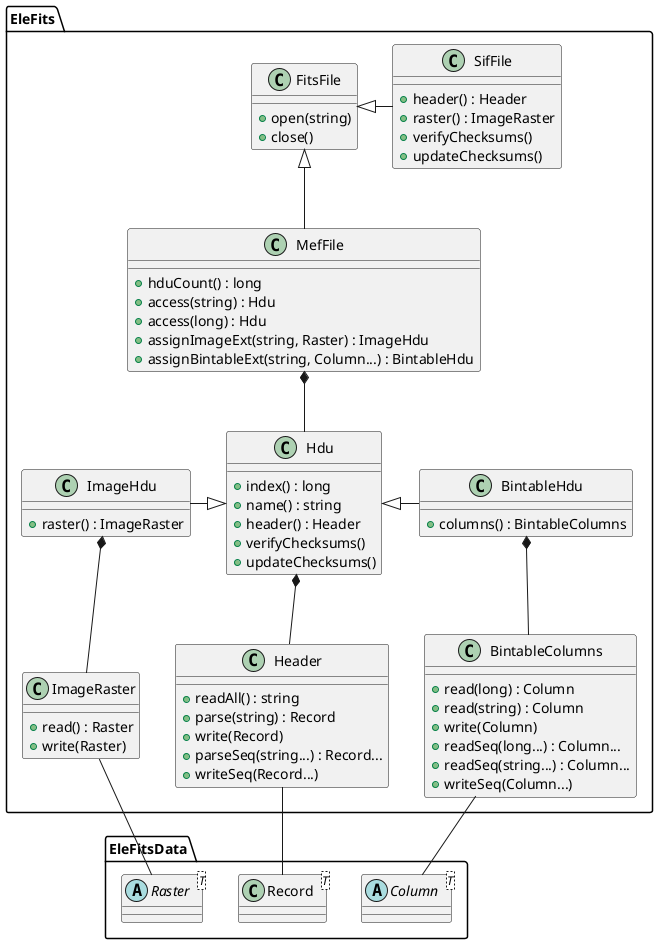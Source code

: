 @startuml
package EleFitsData {

class Record<T> {
}

abstract class Raster<T> {
}

abstract class Column<T> {
}

}

package EleFits {

class FitsFile {
+ open(string)
+ close()
}

class SifFile {
+ header() : Header
+ raster() : ImageRaster
+ verifyChecksums()
+ updateChecksums()
}

class MefFile {
+ hduCount() : long
+ access(string) : Hdu
+ access(long) : Hdu
+ assignImageExt(string, Raster) : ImageHdu
+ assignBintableExt(string, Column...) : BintableHdu
}

class Hdu {
+ index() : long
+ name() : string
+ header() : Header
+ verifyChecksums()
+ updateChecksums()
}

class ImageHdu {
+ raster() : ImageRaster
}

class BintableHdu {
+ columns() : BintableColumns
}

class Header {
+ readAll() : string
+ parse(string) : Record
+ write(Record)
+ parseSeq(string...) : Record...
+ writeSeq(Record...)
}

class ImageRaster {
+ read() : Raster
+ write(Raster)
}

class BintableColumns {
+ read(long) : Column
+ read(string) : Column
+ write(Column)
+ readSeq(long...) : Column...
+ readSeq(string...) : Column...
+ writeSeq(Column...)
}

}

FitsFile <|- SifFile
FitsFile <|-- MefFile
ImageHdu -|> Hdu
Hdu <|- BintableHdu
Hdu *-- Header
ImageHdu *-- ImageRaster
BintableHdu *-- BintableColumns
MefFile *-- Hdu
Header -- Record
ImageRaster -- Raster
BintableColumns -- Column
@enduml